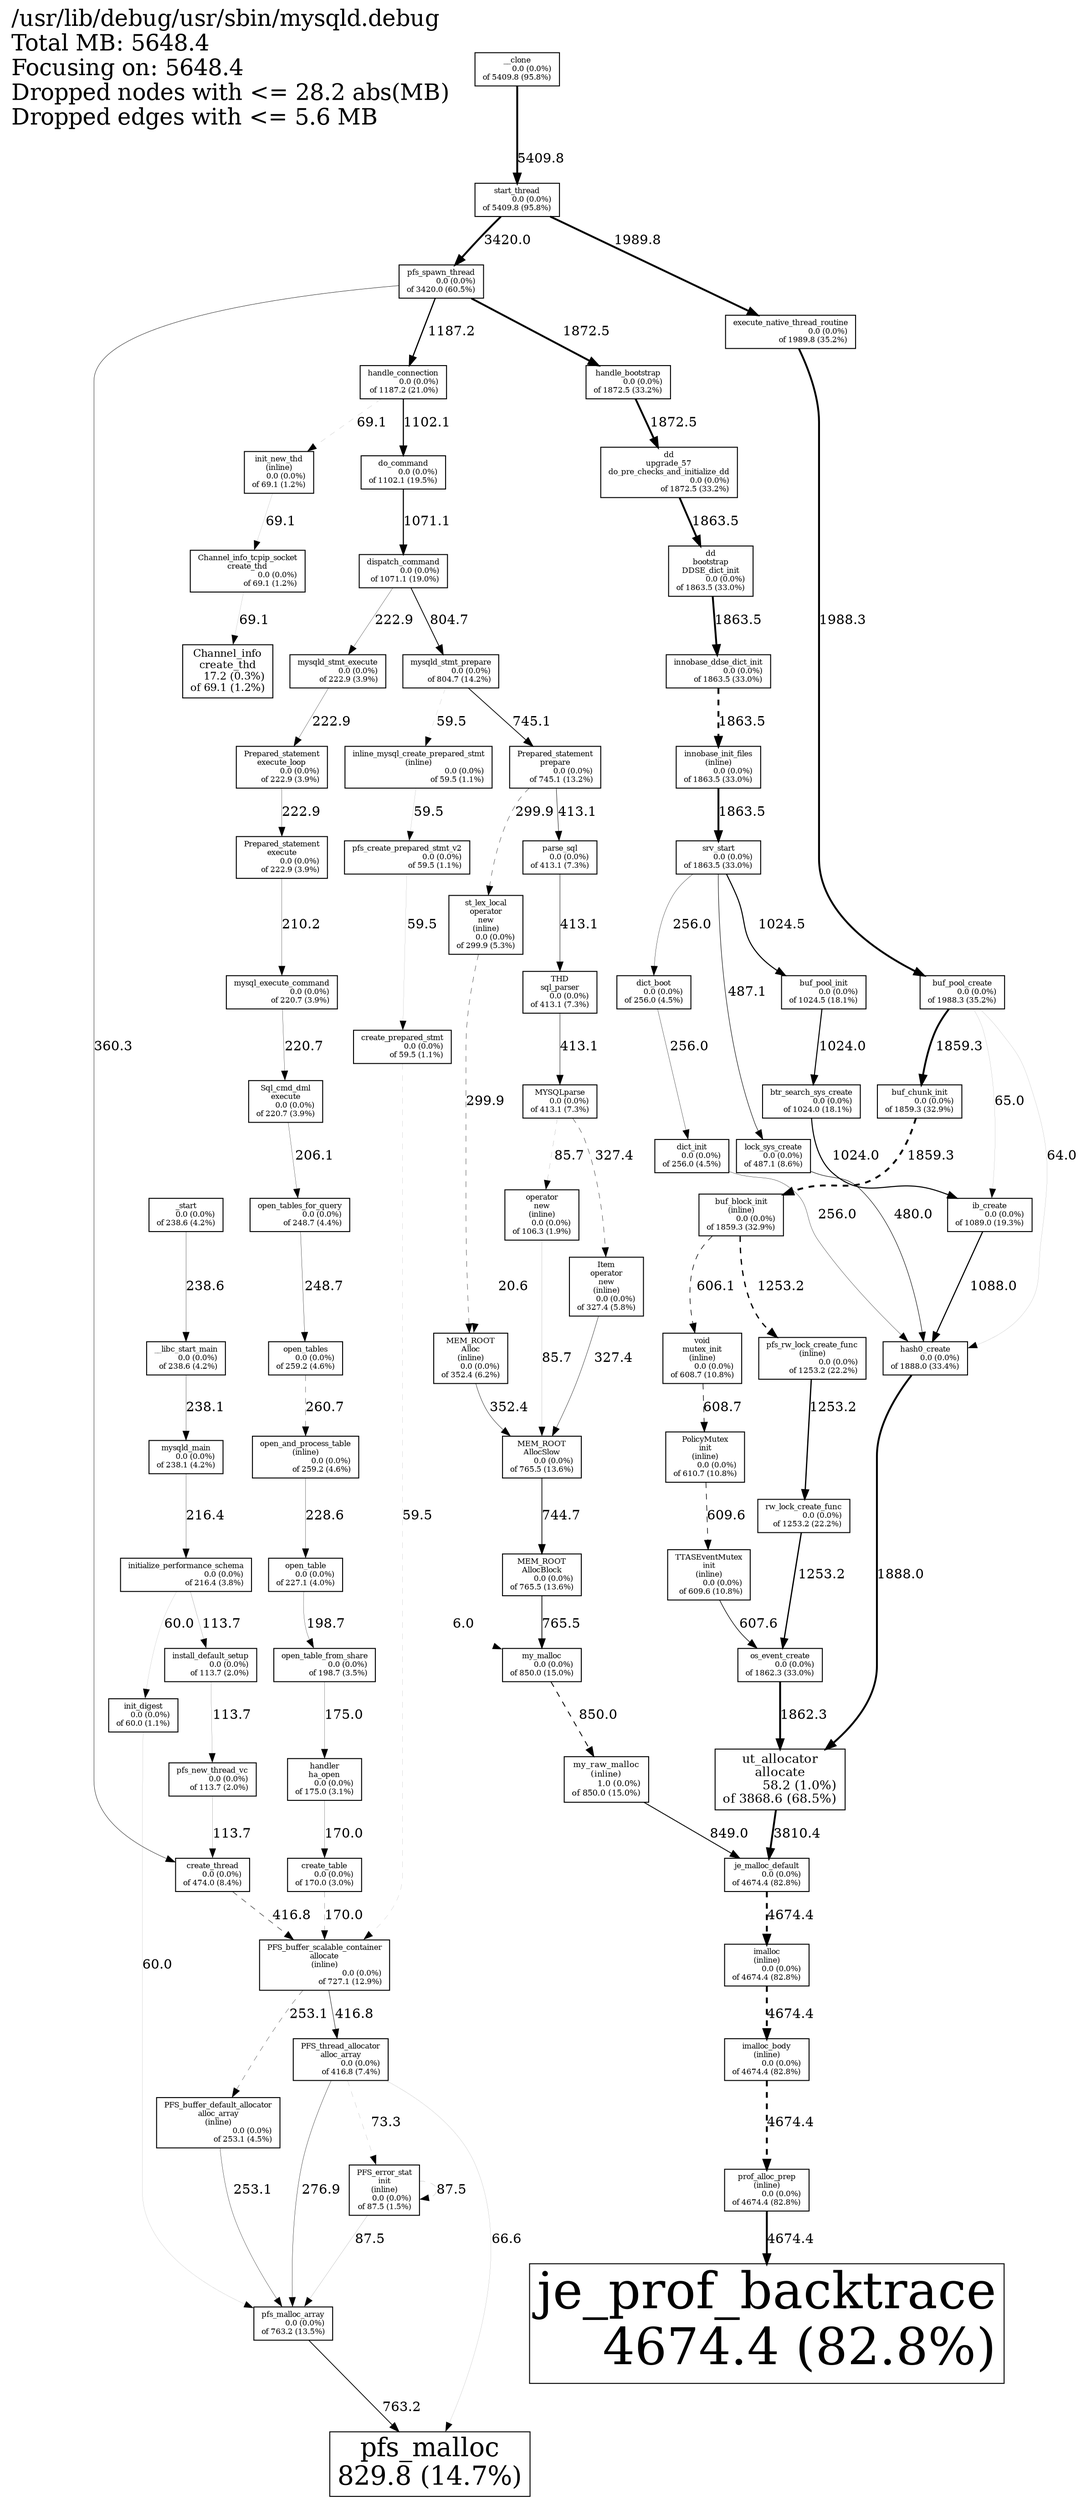 digraph "/usr/lib/debug/usr/sbin/mysqld.debug; 5648.4 MB" {
node [width=0.375,height=0.25];
Legend [shape=box,fontsize=24,shape=plaintext,label="/usr/lib/debug/usr/sbin/mysqld.debug\lTotal MB: 5648.4\lFocusing on: 5648.4\lDropped nodes with <= 28.2 abs(MB)\lDropped edges with <= 5.6 MB\l"];
N1 [label="__clone\n0.0 (0.0%)\rof 5409.8 (95.8%)\r",shape=box,fontsize=8.0];
N2 [label="start_thread\n0.0 (0.0%)\rof 5409.8 (95.8%)\r",shape=box,fontsize=8.0];
N3 [label="imalloc\n(inline)\n0.0 (0.0%)\rof 4674.4 (82.8%)\r",shape=box,fontsize=8.0];
N4 [label="imalloc_body\n(inline)\n0.0 (0.0%)\rof 4674.4 (82.8%)\r",shape=box,fontsize=8.0];
N5 [label="je_malloc_default\n0.0 (0.0%)\rof 4674.4 (82.8%)\r",shape=box,fontsize=8.0];
N6 [label="je_prof_backtrace\n4674.4 (82.8%)\r",shape=box,fontsize=53.5];
N7 [label="prof_alloc_prep\n(inline)\n0.0 (0.0%)\rof 4674.4 (82.8%)\r",shape=box,fontsize=8.0];
N8 [label="ut_allocator\nallocate\n58.2 (1.0%)\rof 3868.6 (68.5%)\r",shape=box,fontsize=13.1];
N9 [label="pfs_spawn_thread\n0.0 (0.0%)\rof 3420.0 (60.5%)\r",shape=box,fontsize=8.0];
N10 [label="execute_native_thread_routine\n0.0 (0.0%)\rof 1989.8 (35.2%)\r",shape=box,fontsize=8.0];
N11 [label="buf_pool_create\n0.0 (0.0%)\rof 1988.3 (35.2%)\r",shape=box,fontsize=8.0];
N12 [label="hash0_create\n0.0 (0.0%)\rof 1888.0 (33.4%)\r",shape=box,fontsize=8.0];
N13 [label="dd\nupgrade_57\ndo_pre_checks_and_initialize_dd\n0.0 (0.0%)\rof 1872.5 (33.2%)\r",shape=box,fontsize=8.0];
N14 [label="handle_bootstrap\n0.0 (0.0%)\rof 1872.5 (33.2%)\r",shape=box,fontsize=8.0];
N15 [label="dd\nbootstrap\nDDSE_dict_init\n0.0 (0.0%)\rof 1863.5 (33.0%)\r",shape=box,fontsize=8.0];
N16 [label="innobase_ddse_dict_init\n0.0 (0.0%)\rof 1863.5 (33.0%)\r",shape=box,fontsize=8.0];
N17 [label="innobase_init_files\n(inline)\n0.0 (0.0%)\rof 1863.5 (33.0%)\r",shape=box,fontsize=8.0];
N18 [label="srv_start\n0.0 (0.0%)\rof 1863.5 (33.0%)\r",shape=box,fontsize=8.0];
N19 [label="os_event_create\n0.0 (0.0%)\rof 1862.3 (33.0%)\r",shape=box,fontsize=8.0];
N20 [label="buf_block_init\n(inline)\n0.0 (0.0%)\rof 1859.3 (32.9%)\r",shape=box,fontsize=8.0];
N21 [label="buf_chunk_init\n0.0 (0.0%)\rof 1859.3 (32.9%)\r",shape=box,fontsize=8.0];
N22 [label="pfs_rw_lock_create_func\n(inline)\n0.0 (0.0%)\rof 1253.2 (22.2%)\r",shape=box,fontsize=8.0];
N23 [label="rw_lock_create_func\n0.0 (0.0%)\rof 1253.2 (22.2%)\r",shape=box,fontsize=8.0];
N24 [label="handle_connection\n0.0 (0.0%)\rof 1187.2 (21.0%)\r",shape=box,fontsize=8.0];
N25 [label="do_command\n0.0 (0.0%)\rof 1102.1 (19.5%)\r",shape=box,fontsize=8.0];
N26 [label="ib_create\n0.0 (0.0%)\rof 1089.0 (19.3%)\r",shape=box,fontsize=8.0];
N27 [label="dispatch_command\n0.0 (0.0%)\rof 1071.1 (19.0%)\r",shape=box,fontsize=8.0];
N28 [label="buf_pool_init\n0.0 (0.0%)\rof 1024.5 (18.1%)\r",shape=box,fontsize=8.0];
N29 [label="btr_search_sys_create\n0.0 (0.0%)\rof 1024.0 (18.1%)\r",shape=box,fontsize=8.0];
N30 [label="my_malloc\n0.0 (0.0%)\rof 850.0 (15.0%)\r",shape=box,fontsize=8.0];
N31 [label="my_raw_malloc\n(inline)\n1.0 (0.0%)\rof 850.0 (15.0%)\r",shape=box,fontsize=8.7];
N32 [label="pfs_malloc\n829.8 (14.7%)\r",shape=box,fontsize=27.2];
N33 [label="mysqld_stmt_prepare\n0.0 (0.0%)\rof 804.7 (14.2%)\r",shape=box,fontsize=8.0];
N34 [label="MEM_ROOT\nAllocBlock\n0.0 (0.0%)\rof 765.5 (13.6%)\r",shape=box,fontsize=8.0];
N35 [label="MEM_ROOT\nAllocSlow\n0.0 (0.0%)\rof 765.5 (13.6%)\r",shape=box,fontsize=8.0];
N36 [label="pfs_malloc_array\n0.0 (0.0%)\rof 763.2 (13.5%)\r",shape=box,fontsize=8.0];
N37 [label="Prepared_statement\nprepare\n0.0 (0.0%)\rof 745.1 (13.2%)\r",shape=box,fontsize=8.0];
N38 [label="PFS_buffer_scalable_container\nallocate\n(inline)\n0.0 (0.0%)\rof 727.1 (12.9%)\r",shape=box,fontsize=8.0];
N39 [label="PolicyMutex\ninit\n(inline)\n0.0 (0.0%)\rof 610.7 (10.8%)\r",shape=box,fontsize=8.0];
N40 [label="TTASEventMutex\ninit\n(inline)\n0.0 (0.0%)\rof 609.6 (10.8%)\r",shape=box,fontsize=8.0];
N41 [label="void\nmutex_init\n(inline)\n0.0 (0.0%)\rof 608.7 (10.8%)\r",shape=box,fontsize=8.0];
N42 [label="lock_sys_create\n0.0 (0.0%)\rof 487.1 (8.6%)\r",shape=box,fontsize=8.0];
N43 [label="create_thread\n0.0 (0.0%)\rof 474.0 (8.4%)\r",shape=box,fontsize=8.0];
N44 [label="PFS_thread_allocator\nalloc_array\n0.0 (0.0%)\rof 416.8 (7.4%)\r",shape=box,fontsize=8.0];
N45 [label="MYSQLparse\n0.0 (0.0%)\rof 413.1 (7.3%)\r",shape=box,fontsize=8.0];
N46 [label="THD\nsql_parser\n0.0 (0.0%)\rof 413.1 (7.3%)\r",shape=box,fontsize=8.0];
N47 [label="parse_sql\n0.0 (0.0%)\rof 413.1 (7.3%)\r",shape=box,fontsize=8.0];
N48 [label="MEM_ROOT\nAlloc\n(inline)\n0.0 (0.0%)\rof 352.4 (6.2%)\r",shape=box,fontsize=8.0];
N49 [label="Item\noperator\nnew\n(inline)\n0.0 (0.0%)\rof 327.4 (5.8%)\r",shape=box,fontsize=8.0];
N50 [label="st_lex_local\noperator\nnew\n(inline)\n0.0 (0.0%)\rof 299.9 (5.3%)\r",shape=box,fontsize=8.0];
N51 [label="open_and_process_table\n(inline)\n0.0 (0.0%)\rof 259.2 (4.6%)\r",shape=box,fontsize=8.0];
N52 [label="open_tables\n0.0 (0.0%)\rof 259.2 (4.6%)\r",shape=box,fontsize=8.0];
N53 [label="dict_boot\n0.0 (0.0%)\rof 256.0 (4.5%)\r",shape=box,fontsize=8.0];
N54 [label="dict_init\n0.0 (0.0%)\rof 256.0 (4.5%)\r",shape=box,fontsize=8.0];
N55 [label="PFS_buffer_default_allocator\nalloc_array\n(inline)\n0.0 (0.0%)\rof 253.1 (4.5%)\r",shape=box,fontsize=8.0];
N56 [label="open_tables_for_query\n0.0 (0.0%)\rof 248.7 (4.4%)\r",shape=box,fontsize=8.0];
N57 [label="__libc_start_main\n0.0 (0.0%)\rof 238.6 (4.2%)\r",shape=box,fontsize=8.0];
N58 [label="_start\n0.0 (0.0%)\rof 238.6 (4.2%)\r",shape=box,fontsize=8.0];
N59 [label="mysqld_main\n0.0 (0.0%)\rof 238.1 (4.2%)\r",shape=box,fontsize=8.0];
N60 [label="open_table\n0.0 (0.0%)\rof 227.1 (4.0%)\r",shape=box,fontsize=8.0];
N61 [label="Prepared_statement\nexecute\n0.0 (0.0%)\rof 222.9 (3.9%)\r",shape=box,fontsize=8.0];
N62 [label="Prepared_statement\nexecute_loop\n0.0 (0.0%)\rof 222.9 (3.9%)\r",shape=box,fontsize=8.0];
N63 [label="mysqld_stmt_execute\n0.0 (0.0%)\rof 222.9 (3.9%)\r",shape=box,fontsize=8.0];
N64 [label="Sql_cmd_dml\nexecute\n0.0 (0.0%)\rof 220.7 (3.9%)\r",shape=box,fontsize=8.0];
N65 [label="mysql_execute_command\n0.0 (0.0%)\rof 220.7 (3.9%)\r",shape=box,fontsize=8.0];
N66 [label="initialize_performance_schema\n0.0 (0.0%)\rof 216.4 (3.8%)\r",shape=box,fontsize=8.0];
N67 [label="open_table_from_share\n0.0 (0.0%)\rof 198.7 (3.5%)\r",shape=box,fontsize=8.0];
N68 [label="handler\nha_open\n0.0 (0.0%)\rof 175.0 (3.1%)\r",shape=box,fontsize=8.0];
N69 [label="create_table\n0.0 (0.0%)\rof 170.0 (3.0%)\r",shape=box,fontsize=8.0];
N70 [label="install_default_setup\n0.0 (0.0%)\rof 113.7 (2.0%)\r",shape=box,fontsize=8.0];
N71 [label="pfs_new_thread_vc\n0.0 (0.0%)\rof 113.7 (2.0%)\r",shape=box,fontsize=8.0];
N72 [label="operator\nnew\n(inline)\n0.0 (0.0%)\rof 106.3 (1.9%)\r",shape=box,fontsize=8.0];
N73 [label="PFS_error_stat\ninit\n(inline)\n0.0 (0.0%)\rof 87.5 (1.5%)\r",shape=box,fontsize=8.0];
N74 [label="Channel_info\ncreate_thd\n17.2 (0.3%)\rof 69.1 (1.2%)\r",shape=box,fontsize=10.8];
N75 [label="Channel_info_tcpip_socket\ncreate_thd\n0.0 (0.0%)\rof 69.1 (1.2%)\r",shape=box,fontsize=8.0];
N76 [label="init_new_thd\n(inline)\n0.0 (0.0%)\rof 69.1 (1.2%)\r",shape=box,fontsize=8.0];
N77 [label="init_digest\n0.0 (0.0%)\rof 60.0 (1.1%)\r",shape=box,fontsize=8.0];
N78 [label="create_prepared_stmt\n0.0 (0.0%)\rof 59.5 (1.1%)\r",shape=box,fontsize=8.0];
N79 [label="inline_mysql_create_prepared_stmt\n(inline)\n0.0 (0.0%)\rof 59.5 (1.1%)\r",shape=box,fontsize=8.0];
N80 [label="pfs_create_prepared_stmt_v2\n0.0 (0.0%)\rof 59.5 (1.1%)\r",shape=box,fontsize=8.0];
N1 -> N2 [label=5409.8, weight=100000, style="setlinewidth(2.000000)"];
N3 -> N4 [label=4674.4, weight=100000, style="setlinewidth(2.000000),dashed"];
N7 -> N6 [label=4674.4, weight=100000, style="setlinewidth(2.000000)"];
N4 -> N7 [label=4674.4, weight=100000, style="setlinewidth(2.000000),dashed"];
N5 -> N3 [label=4674.4, weight=100000, style="setlinewidth(2.000000),dashed"];
N8 -> N5 [label=3810.4, weight=100000, style="setlinewidth(2.000000)"];
N2 -> N9 [label=3420.0, weight=100000, style="setlinewidth(2.000000)"];
N2 -> N10 [label=1989.8, weight=100000, style="setlinewidth(2.000000)"];
N10 -> N11 [label=1988.3, weight=100000, style="setlinewidth(2.000000)"];
N12 -> N8 [label=1888.0, weight=100000, style="setlinewidth(2.000000)"];
N9 -> N14 [label=1872.5, weight=100000, style="setlinewidth(1.989077)"];
N14 -> N13 [label=1872.5, weight=100000, style="setlinewidth(1.989077)"];
N13 -> N15 [label=1863.5, weight=100000, style="setlinewidth(1.979507)"];
N16 -> N17 [label=1863.5, weight=100000, style="setlinewidth(1.979507),dashed"];
N15 -> N16 [label=1863.5, weight=100000, style="setlinewidth(1.979507)"];
N17 -> N18 [label=1863.5, weight=100000, style="setlinewidth(1.979507)"];
N19 -> N8 [label=1862.3, weight=100000, style="setlinewidth(1.978196)"];
N11 -> N21 [label=1859.3, weight=100000, style="setlinewidth(1.975008)"];
N21 -> N20 [label=1859.3, weight=100000, style="setlinewidth(1.975008),dashed"];
N22 -> N23 [label=1253.2, weight=100000, style="setlinewidth(1.331192)"];
N20 -> N22 [label=1253.2, weight=100000, style="setlinewidth(1.331192),dashed"];
N23 -> N19 [label=1253.2, weight=100000, style="setlinewidth(1.331192)"];
N9 -> N24 [label=1187.2, weight=100000, style="setlinewidth(1.261128)"];
N24 -> N25 [label=1102.1, weight=100000, style="setlinewidth(1.170689)"];
N26 -> N12 [label=1088.0, weight=100000, style="setlinewidth(1.155719)"];
N25 -> N27 [label=1071.1, weight=100000, style="setlinewidth(1.137742)"];
N18 -> N28 [label=1024.5, weight=100000, style="setlinewidth(1.088309)"];
N28 -> N29 [label=1024.0, weight=100000, style="setlinewidth(1.087735)"];
N29 -> N26 [label=1024.0, weight=100000, style="setlinewidth(1.087735)"];
N30 -> N31 [label=850.0, weight=100000, style="setlinewidth(0.902933),dashed"];
N31 -> N5 [label=849.0, weight=100000, style="setlinewidth(0.901850)"];
N27 -> N33 [label=804.7, weight=100000, style="setlinewidth(0.854761)"];
N34 -> N30 [label=765.5, weight=100000, style="setlinewidth(0.813168)"];
N36 -> N32 [label=763.2, weight=100000, style="setlinewidth(0.810725)"];
N33 -> N37 [label=745.1, weight=100000, style="setlinewidth(0.791506)"];
N35 -> N34 [label=744.7, weight=100000, style="setlinewidth(0.791091)"];
N39 -> N40 [label=609.6, weight=100000, style="setlinewidth(0.647535),dashed"];
N41 -> N39 [label=608.7, weight=100000, style="setlinewidth(0.646542),dashed"];
N40 -> N19 [label=607.6, weight=100000, style="setlinewidth(0.645410)"];
N20 -> N41 [label=606.1, weight=100000, style="setlinewidth(0.643817),dashed"];
N18 -> N42 [label=487.1, weight=100000, style="setlinewidth(0.517381)"];
N42 -> N12 [label=480.0, weight=100000, style="setlinewidth(0.509876)"];
N43 -> N38 [label=416.8, weight=100000, style="setlinewidth(0.442744),dashed"];
N38 -> N44 [label=416.8, weight=100000, style="setlinewidth(0.442744)"];
N37 -> N47 [label=413.1, weight=100000, style="setlinewidth(0.438808)"];
N47 -> N46 [label=413.1, weight=100000, style="setlinewidth(0.438808)"];
N46 -> N45 [label=413.1, weight=100000, style="setlinewidth(0.438808)"];
N9 -> N43 [label=360.3, weight=100000, style="setlinewidth(0.382684)"];
N48 -> N35 [label=352.4, weight=100000, style="setlinewidth(0.374359)"];
N45 -> N49 [label=327.4, weight=100000, style="setlinewidth(0.347816),dashed"];
N49 -> N35 [label=327.4, weight=100000, style="setlinewidth(0.347816)"];
N37 -> N50 [label=299.9, weight=100000, style="setlinewidth(0.318577),dashed"];
N50 -> N48 [label=299.9, weight=100000, style="setlinewidth(0.318577),dashed"];
N44 -> N36 [label=276.9, weight=100000, style="setlinewidth(0.294132)"];
N52 -> N51 [label=260.7, weight=100000, style="setlinewidth(0.276964),dashed"];
N53 -> N54 [label=256.0, weight=100000, style="setlinewidth(0.271934)"];
N54 -> N12 [label=256.0, weight=100000, style="setlinewidth(0.271934)"];
N18 -> N53 [label=256.0, weight=100000, style="setlinewidth(0.271934)"];
N55 -> N36 [label=253.1, weight=100000, style="setlinewidth(0.268850)"];
N38 -> N55 [label=253.1, weight=100000, style="setlinewidth(0.268850),dashed"];
N56 -> N52 [label=248.7, weight=100000, style="setlinewidth(0.264181)"];
N58 -> N57 [label=238.6, weight=100000, style="setlinewidth(0.253464)"];
N57 -> N59 [label=238.1, weight=100000, style="setlinewidth(0.252932)"];
N51 -> N60 [label=228.6, weight=100000, style="setlinewidth(0.242843)"];
N62 -> N61 [label=222.9, weight=100000, style="setlinewidth(0.236737)"];
N27 -> N63 [label=222.9, weight=100000, style="setlinewidth(0.236737)"];
N63 -> N62 [label=222.9, weight=100000, style="setlinewidth(0.236737)"];
N65 -> N64 [label=220.7, weight=100000, style="setlinewidth(0.234486)"];
N59 -> N66 [label=216.4, weight=100000, style="setlinewidth(0.229905)"];
N61 -> N65 [label=210.2, weight=100000, style="setlinewidth(0.223329)"];
N64 -> N56 [label=206.1, weight=100000, style="setlinewidth(0.218903)"];
N60 -> N67 [label=198.7, weight=100000, style="setlinewidth(0.211019)"];
N67 -> N68 [label=175.0, weight=100000, style="setlinewidth(0.185923)"];
N69 -> N38 [label=170.0, weight=100000, style="setlinewidth(0.180581),dashed"];
N68 -> N69 [label=170.0, weight=100000, style="setlinewidth(0.180581)"];
N71 -> N43 [label=113.7, weight=100000, style="setlinewidth(0.120783)"];
N66 -> N70 [label=113.7, weight=100000, style="setlinewidth(0.120783)"];
N70 -> N71 [label=113.7, weight=100000, style="setlinewidth(0.120783)"];
N73 -> N73 [label=87.5, weight=100000, style="setlinewidth(0.092920),dashed"];
N73 -> N36 [label=87.5, weight=100000, style="setlinewidth(0.092920)"];
N72 -> N35 [label=85.7, weight=100000, style="setlinewidth(0.090992)"];
N45 -> N72 [label=85.7, weight=100000, style="setlinewidth(0.090992),dashed"];
N44 -> N73 [label=73.3, weight=100000, style="setlinewidth(0.077897),dashed"];
N76 -> N75 [label=69.1, weight=100000, style="setlinewidth(0.073417)"];
N24 -> N76 [label=69.1, weight=100000, style="setlinewidth(0.073417),dashed"];
N75 -> N74 [label=69.1, weight=100000, style="setlinewidth(0.073417)"];
N44 -> N32 [label=66.6, weight=100000, style="setlinewidth(0.070715)"];
N11 -> N26 [label=65.0, weight=100000, style="setlinewidth(0.069051)"];
N11 -> N12 [label=64.0, weight=100000, style="setlinewidth(0.067983)"];
N66 -> N77 [label=60.0, weight=100000, style="setlinewidth(0.063734)"];
N77 -> N36 [label=60.0, weight=100000, style="setlinewidth(0.063734)"];
N80 -> N78 [label=59.5, weight=100000, style="setlinewidth(0.063255)"];
N79 -> N80 [label=59.5, weight=100000, style="setlinewidth(0.063255)"];
N78 -> N38 [label=59.5, weight=100000, style="setlinewidth(0.063255),dashed"];
N33 -> N79 [label=59.5, weight=100000, style="setlinewidth(0.063255),dashed"];
N72 -> N48 [label=20.6, weight=100000, style="setlinewidth(0.021909),dashed"];
N60 -> N30 [label=6.0, weight=57526, style="setlinewidth(0.006389)"];
}

